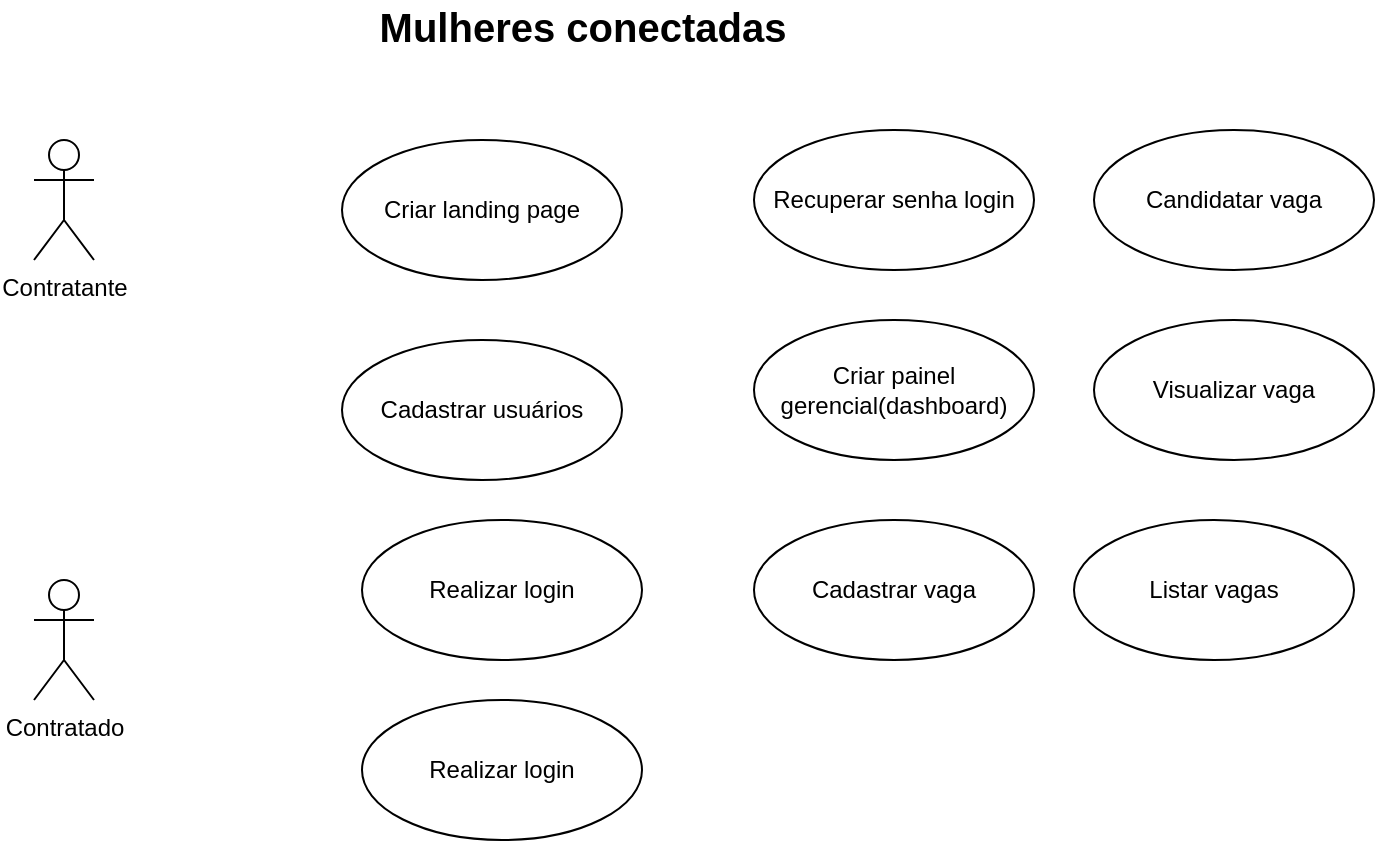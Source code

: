 <mxfile version="24.7.8">
  <diagram name="Página-1" id="XKjjT0ZuuCHtr4cCry9K">
    <mxGraphModel dx="1434" dy="780" grid="1" gridSize="10" guides="1" tooltips="1" connect="1" arrows="1" fold="1" page="1" pageScale="1" pageWidth="827" pageHeight="1169" math="0" shadow="0">
      <root>
        <mxCell id="0" />
        <mxCell id="1" parent="0" />
        <mxCell id="X-GNCtoVI3WKxDargWVG-1" value="Mulheres conectadas" style="text;align=center;fontStyle=1;verticalAlign=middle;spacingLeft=3;spacingRight=3;strokeColor=none;rotatable=0;points=[[0,0.5],[1,0.5]];portConstraint=eastwest;html=1;fontSize=20;" vertex="1" parent="1">
          <mxGeometry x="243" y="280" width="220" height="26" as="geometry" />
        </mxCell>
        <mxCell id="X-GNCtoVI3WKxDargWVG-2" value="Contratante" style="shape=umlActor;verticalLabelPosition=bottom;verticalAlign=top;html=1;" vertex="1" parent="1">
          <mxGeometry x="79" y="350" width="30" height="60" as="geometry" />
        </mxCell>
        <mxCell id="X-GNCtoVI3WKxDargWVG-5" value="Contratado" style="shape=umlActor;verticalLabelPosition=bottom;verticalAlign=top;html=1;" vertex="1" parent="1">
          <mxGeometry x="79" y="570" width="30" height="60" as="geometry" />
        </mxCell>
        <mxCell id="X-GNCtoVI3WKxDargWVG-6" value="Criar landing page" style="ellipse;whiteSpace=wrap;html=1;" vertex="1" parent="1">
          <mxGeometry x="233" y="350" width="140" height="70" as="geometry" />
        </mxCell>
        <mxCell id="X-GNCtoVI3WKxDargWVG-8" value="Cadastrar usuários" style="ellipse;whiteSpace=wrap;html=1;" vertex="1" parent="1">
          <mxGeometry x="233" y="450" width="140" height="70" as="geometry" />
        </mxCell>
        <mxCell id="X-GNCtoVI3WKxDargWVG-9" value="Realizar login" style="ellipse;whiteSpace=wrap;html=1;" vertex="1" parent="1">
          <mxGeometry x="243" y="540" width="140" height="70" as="geometry" />
        </mxCell>
        <mxCell id="X-GNCtoVI3WKxDargWVG-10" value="Recuperar senha login" style="ellipse;whiteSpace=wrap;html=1;" vertex="1" parent="1">
          <mxGeometry x="439" y="345" width="140" height="70" as="geometry" />
        </mxCell>
        <mxCell id="X-GNCtoVI3WKxDargWVG-11" value="Criar painel gerencial(dashboard)" style="ellipse;whiteSpace=wrap;html=1;" vertex="1" parent="1">
          <mxGeometry x="439" y="440" width="140" height="70" as="geometry" />
        </mxCell>
        <mxCell id="X-GNCtoVI3WKxDargWVG-12" value="Cadastrar vaga" style="ellipse;whiteSpace=wrap;html=1;" vertex="1" parent="1">
          <mxGeometry x="439" y="540" width="140" height="70" as="geometry" />
        </mxCell>
        <mxCell id="X-GNCtoVI3WKxDargWVG-13" value="Candidatar vaga" style="ellipse;whiteSpace=wrap;html=1;" vertex="1" parent="1">
          <mxGeometry x="609" y="345" width="140" height="70" as="geometry" />
        </mxCell>
        <mxCell id="X-GNCtoVI3WKxDargWVG-14" value="Visualizar vaga" style="ellipse;whiteSpace=wrap;html=1;" vertex="1" parent="1">
          <mxGeometry x="609" y="440" width="140" height="70" as="geometry" />
        </mxCell>
        <mxCell id="X-GNCtoVI3WKxDargWVG-15" value="Listar vagas" style="ellipse;whiteSpace=wrap;html=1;" vertex="1" parent="1">
          <mxGeometry x="599" y="540" width="140" height="70" as="geometry" />
        </mxCell>
        <mxCell id="X-GNCtoVI3WKxDargWVG-16" value="Realizar login" style="ellipse;whiteSpace=wrap;html=1;" vertex="1" parent="1">
          <mxGeometry x="243" y="630" width="140" height="70" as="geometry" />
        </mxCell>
      </root>
    </mxGraphModel>
  </diagram>
</mxfile>
